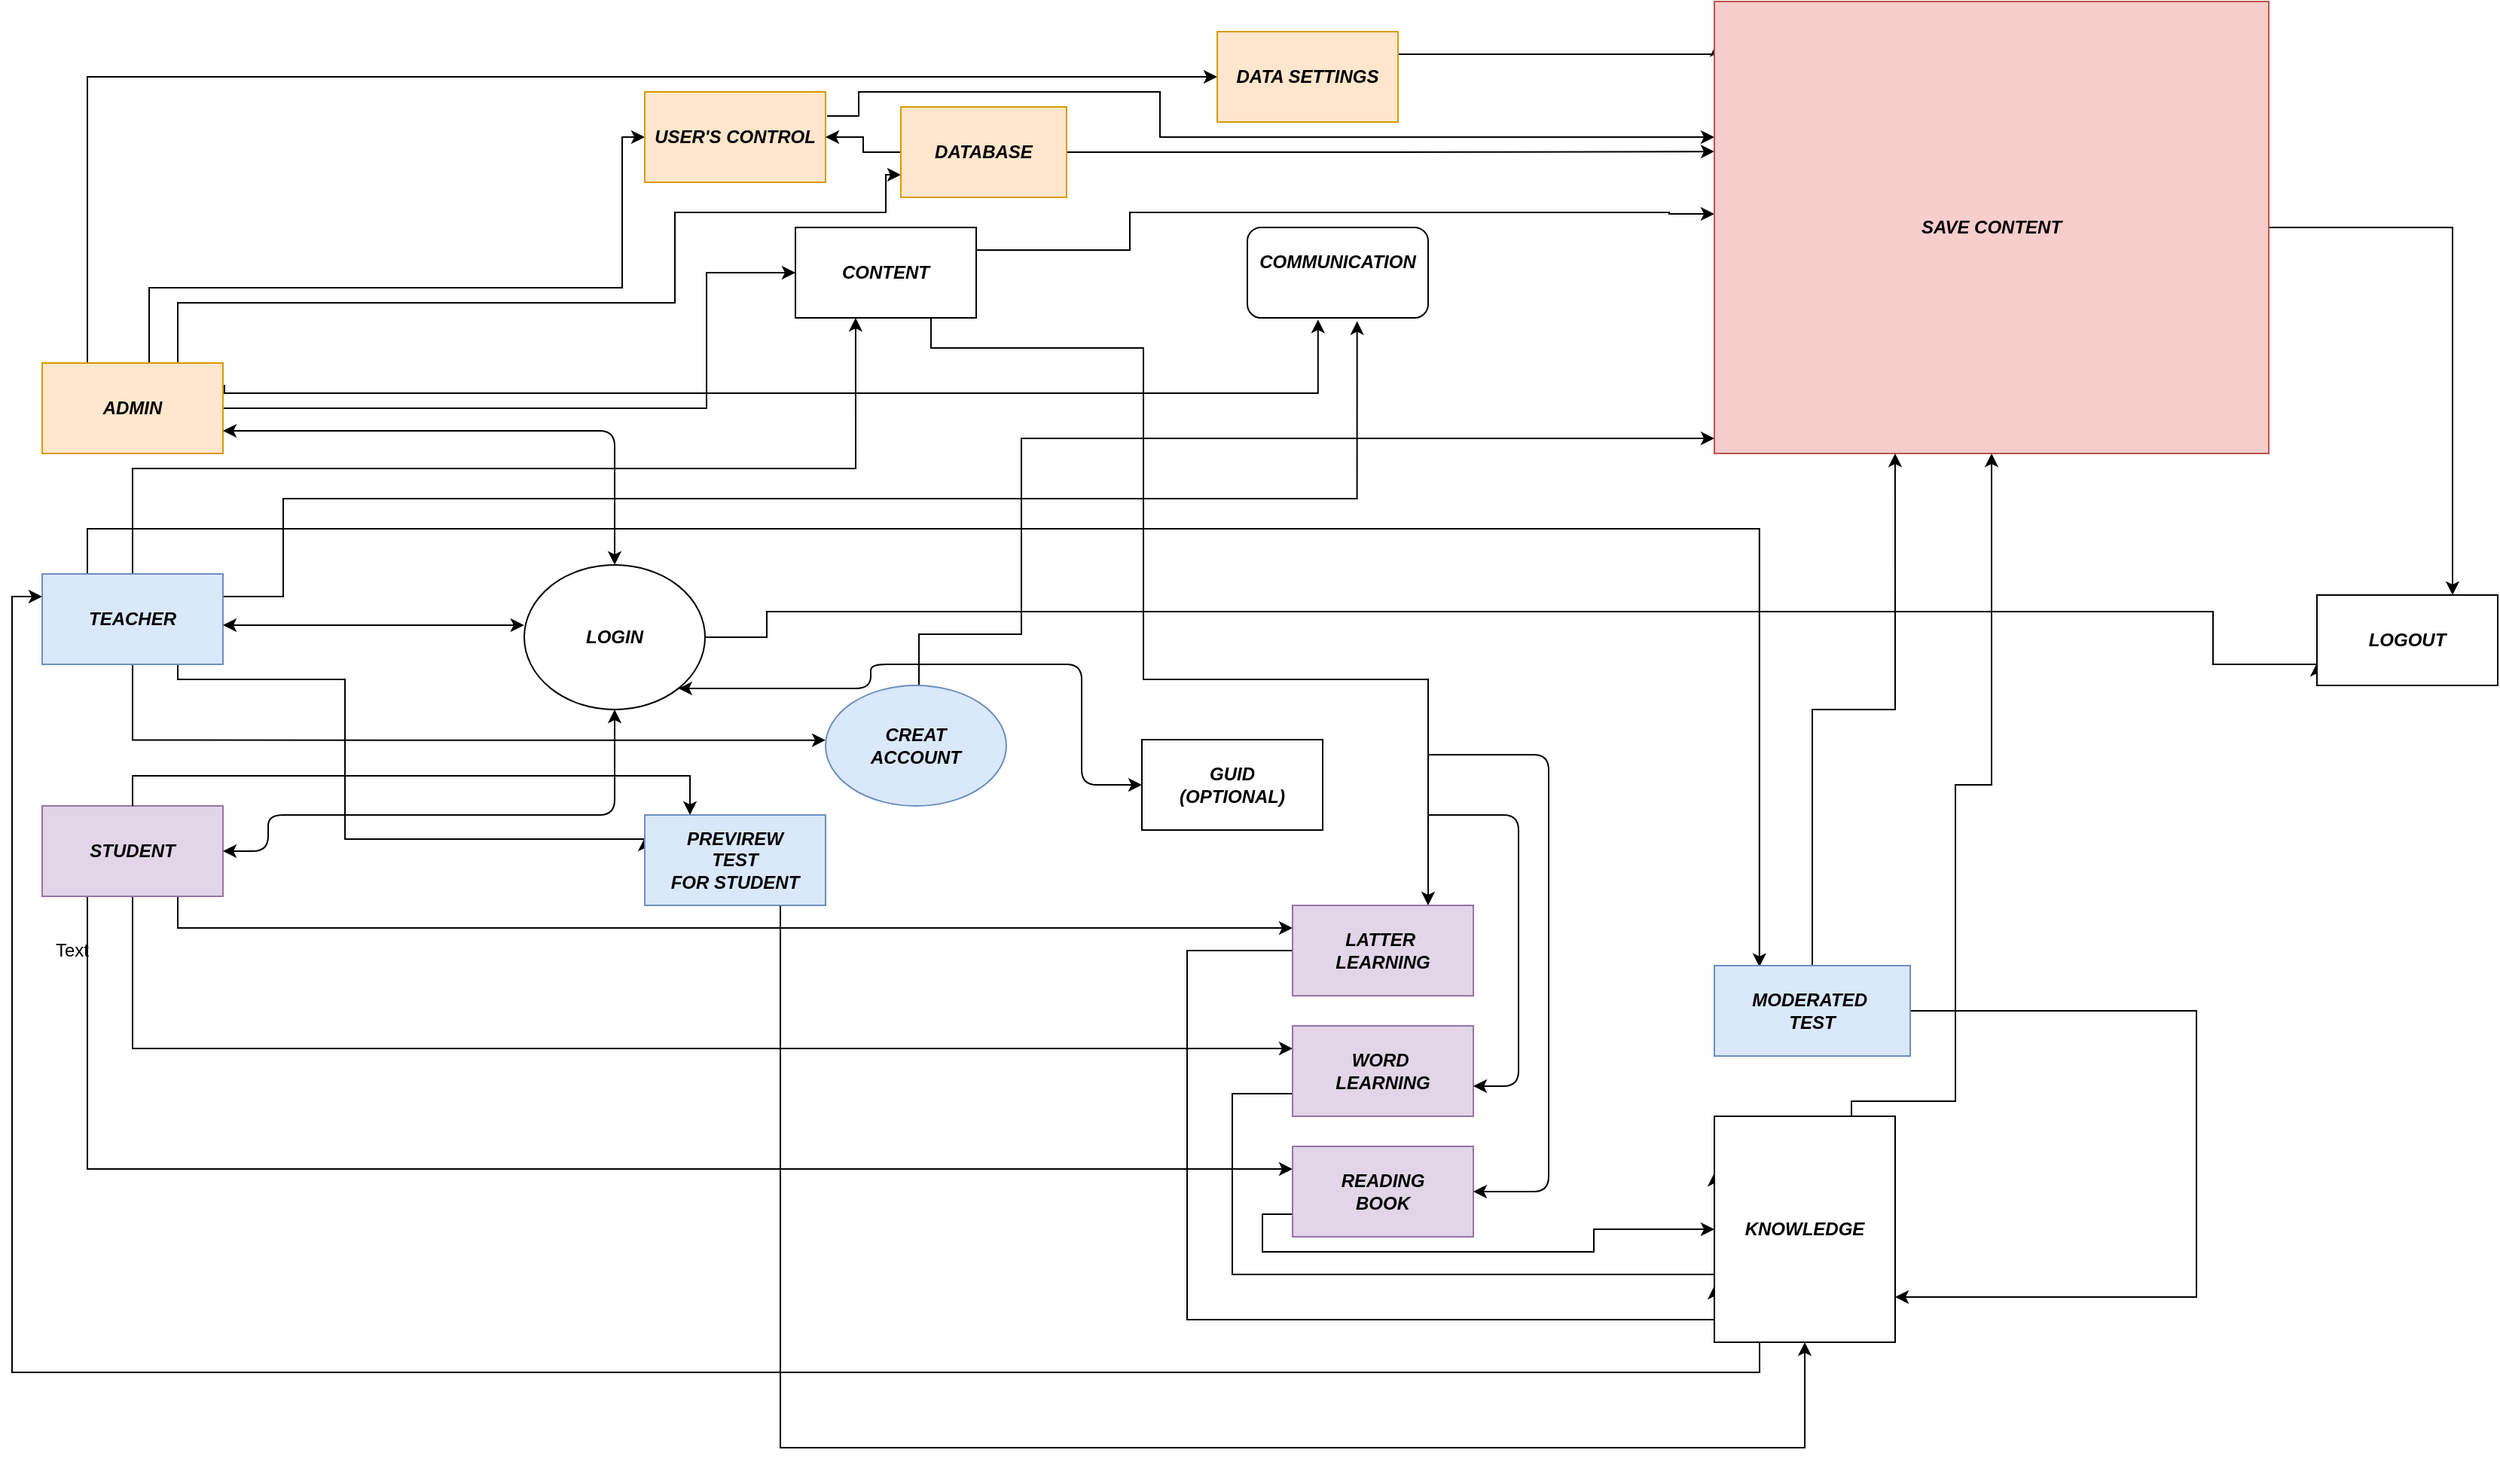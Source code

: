 <mxfile version="12.3.5" type="github" pages="1"><diagram id="ntycPJATI1XYCNnVm8p9" name="Page-1"><mxGraphModel dx="2064" dy="676" grid="1" gridSize="10" guides="1" tooltips="1" connect="1" arrows="1" fold="1" page="1" pageScale="1" pageWidth="827" pageHeight="1169" math="0" shadow="0"><root><mxCell id="0"/><mxCell id="1" parent="0"/><mxCell id="oW6cQdD4f-KFLSzA5Jtt-36" style="edgeStyle=orthogonalEdgeStyle;rounded=0;orthogonalLoop=1;jettySize=auto;html=1;entryX=0.333;entryY=1;entryDx=0;entryDy=0;entryPerimeter=0;" edge="1" parent="1" source="oW6cQdD4f-KFLSzA5Jtt-6" target="oW6cQdD4f-KFLSzA5Jtt-12"><mxGeometry relative="1" as="geometry"><Array as="points"><mxPoint x="-720" y="330"/><mxPoint x="-240" y="330"/></Array></mxGeometry></mxCell><mxCell id="oW6cQdD4f-KFLSzA5Jtt-41" style="edgeStyle=orthogonalEdgeStyle;rounded=0;orthogonalLoop=1;jettySize=auto;html=1;entryX=0;entryY=0.5;entryDx=0;entryDy=0;" edge="1" parent="1" source="oW6cQdD4f-KFLSzA5Jtt-6"><mxGeometry relative="1" as="geometry"><mxPoint x="-260" y="510.333" as="targetPoint"/><Array as="points"><mxPoint x="-720" y="510"/></Array></mxGeometry></mxCell><mxCell id="oW6cQdD4f-KFLSzA5Jtt-51" style="edgeStyle=orthogonalEdgeStyle;rounded=0;orthogonalLoop=1;jettySize=auto;html=1;exitX=1;exitY=0.25;exitDx=0;exitDy=0;entryX=0.607;entryY=1.037;entryDx=0;entryDy=0;entryPerimeter=0;" edge="1" parent="1" source="oW6cQdD4f-KFLSzA5Jtt-6" target="oW6cQdD4f-KFLSzA5Jtt-49"><mxGeometry relative="1" as="geometry"><Array as="points"><mxPoint x="-620" y="415"/><mxPoint x="-620" y="350"/><mxPoint x="93" y="350"/></Array></mxGeometry></mxCell><mxCell id="oW6cQdD4f-KFLSzA5Jtt-72" style="edgeStyle=orthogonalEdgeStyle;rounded=0;orthogonalLoop=1;jettySize=auto;html=1;exitX=0.75;exitY=1;exitDx=0;exitDy=0;entryX=0;entryY=0.25;entryDx=0;entryDy=0;" edge="1" parent="1" source="oW6cQdD4f-KFLSzA5Jtt-6" target="oW6cQdD4f-KFLSzA5Jtt-71"><mxGeometry relative="1" as="geometry"><Array as="points"><mxPoint x="-690" y="470"/><mxPoint x="-579" y="470"/><mxPoint x="-579" y="576"/></Array></mxGeometry></mxCell><mxCell id="oW6cQdD4f-KFLSzA5Jtt-81" style="edgeStyle=orthogonalEdgeStyle;rounded=0;orthogonalLoop=1;jettySize=auto;html=1;exitX=0.25;exitY=0;exitDx=0;exitDy=0;entryX=0.23;entryY=0.014;entryDx=0;entryDy=0;entryPerimeter=0;" edge="1" parent="1" source="oW6cQdD4f-KFLSzA5Jtt-6" target="oW6cQdD4f-KFLSzA5Jtt-74"><mxGeometry relative="1" as="geometry"><Array as="points"><mxPoint x="-750" y="370"/><mxPoint x="360" y="370"/></Array></mxGeometry></mxCell><mxCell id="oW6cQdD4f-KFLSzA5Jtt-6" value="&lt;i&gt;&lt;b&gt;TEACHER&lt;/b&gt;&lt;/i&gt;" style="rounded=0;whiteSpace=wrap;html=1;fillColor=#dae8fc;strokeColor=#6c8ebf;" vertex="1" parent="1"><mxGeometry x="-780" y="400" width="120" height="60" as="geometry"/></mxCell><mxCell id="oW6cQdD4f-KFLSzA5Jtt-21" style="edgeStyle=orthogonalEdgeStyle;rounded=0;orthogonalLoop=1;jettySize=auto;html=1;entryX=0;entryY=0.5;entryDx=0;entryDy=0;exitX=0;exitY=0.5;exitDx=0;exitDy=0;" edge="1" parent="1" source="oW6cQdD4f-KFLSzA5Jtt-11" target="oW6cQdD4f-KFLSzA5Jtt-12"><mxGeometry relative="1" as="geometry"><mxPoint x="-130" y="430" as="targetPoint"/><mxPoint x="-310" y="430" as="sourcePoint"/><Array as="points"><mxPoint x="-339" y="290"/><mxPoint x="-339" y="200"/></Array></mxGeometry></mxCell><mxCell id="oW6cQdD4f-KFLSzA5Jtt-25" style="edgeStyle=orthogonalEdgeStyle;rounded=0;orthogonalLoop=1;jettySize=auto;html=1;entryX=0;entryY=0.5;entryDx=0;entryDy=0;" edge="1" parent="1" source="oW6cQdD4f-KFLSzA5Jtt-11" target="oW6cQdD4f-KFLSzA5Jtt-23"><mxGeometry relative="1" as="geometry"><mxPoint x="-650" y="270" as="sourcePoint"/><Array as="points"><mxPoint x="-709" y="210"/><mxPoint x="-395" y="210"/><mxPoint x="-395" y="110"/></Array></mxGeometry></mxCell><mxCell id="oW6cQdD4f-KFLSzA5Jtt-28" style="edgeStyle=orthogonalEdgeStyle;rounded=0;orthogonalLoop=1;jettySize=auto;html=1;exitX=0.75;exitY=1;exitDx=0;exitDy=0;entryX=0;entryY=0.5;entryDx=0;entryDy=0;" edge="1" parent="1" source="oW6cQdD4f-KFLSzA5Jtt-11" target="oW6cQdD4f-KFLSzA5Jtt-22"><mxGeometry relative="1" as="geometry"><mxPoint x="-340" y="415.333" as="sourcePoint"/><Array as="points"><mxPoint x="-750" y="70"/></Array></mxGeometry></mxCell><mxCell id="oW6cQdD4f-KFLSzA5Jtt-39" style="edgeStyle=orthogonalEdgeStyle;rounded=0;orthogonalLoop=1;jettySize=auto;html=1;entryX=0;entryY=0.75;entryDx=0;entryDy=0;exitX=1;exitY=0.5;exitDx=0;exitDy=0;" edge="1" parent="1" source="oW6cQdD4f-KFLSzA5Jtt-43" target="oW6cQdD4f-KFLSzA5Jtt-37"><mxGeometry relative="1" as="geometry"><mxPoint x="-330" y="442" as="sourcePoint"/><Array as="points"><mxPoint x="-299" y="442"/><mxPoint x="-299" y="425"/><mxPoint x="661" y="425"/><mxPoint x="661" y="460"/></Array></mxGeometry></mxCell><mxCell id="oW6cQdD4f-KFLSzA5Jtt-55" style="edgeStyle=orthogonalEdgeStyle;rounded=0;orthogonalLoop=1;jettySize=auto;html=1;exitX=0.75;exitY=1;exitDx=0;exitDy=0;entryX=0;entryY=0.25;entryDx=0;entryDy=0;" edge="1" parent="1" source="oW6cQdD4f-KFLSzA5Jtt-10" target="oW6cQdD4f-KFLSzA5Jtt-52"><mxGeometry relative="1" as="geometry"/></mxCell><mxCell id="oW6cQdD4f-KFLSzA5Jtt-64" style="edgeStyle=orthogonalEdgeStyle;rounded=0;orthogonalLoop=1;jettySize=auto;html=1;exitX=0.5;exitY=1;exitDx=0;exitDy=0;entryX=0;entryY=0.25;entryDx=0;entryDy=0;" edge="1" parent="1" source="oW6cQdD4f-KFLSzA5Jtt-10" target="oW6cQdD4f-KFLSzA5Jtt-63"><mxGeometry relative="1" as="geometry"/></mxCell><mxCell id="oW6cQdD4f-KFLSzA5Jtt-66" style="edgeStyle=orthogonalEdgeStyle;rounded=0;orthogonalLoop=1;jettySize=auto;html=1;exitX=0.25;exitY=1;exitDx=0;exitDy=0;entryX=0;entryY=0.25;entryDx=0;entryDy=0;" edge="1" parent="1" source="oW6cQdD4f-KFLSzA5Jtt-10" target="oW6cQdD4f-KFLSzA5Jtt-65"><mxGeometry relative="1" as="geometry"/></mxCell><mxCell id="oW6cQdD4f-KFLSzA5Jtt-10" value="&lt;b&gt;&lt;i&gt;STUDENT&lt;/i&gt;&lt;/b&gt;" style="rounded=0;whiteSpace=wrap;html=1;fillColor=#e1d5e7;strokeColor=#9673a6;" vertex="1" parent="1"><mxGeometry x="-780" y="554" width="120" height="60" as="geometry"/></mxCell><mxCell id="oW6cQdD4f-KFLSzA5Jtt-35" style="edgeStyle=orthogonalEdgeStyle;rounded=0;orthogonalLoop=1;jettySize=auto;html=1;exitX=0.25;exitY=1;exitDx=0;exitDy=0;entryX=0;entryY=0.75;entryDx=0;entryDy=0;" edge="1" parent="1" source="oW6cQdD4f-KFLSzA5Jtt-11" target="oW6cQdD4f-KFLSzA5Jtt-31"><mxGeometry relative="1" as="geometry"><Array as="points"><mxPoint x="-690" y="220"/><mxPoint x="-360" y="220"/><mxPoint x="-360" y="160"/><mxPoint x="-220" y="160"/><mxPoint x="-220" y="135"/></Array></mxGeometry></mxCell><mxCell id="oW6cQdD4f-KFLSzA5Jtt-50" style="edgeStyle=orthogonalEdgeStyle;rounded=0;orthogonalLoop=1;jettySize=auto;html=1;exitX=0;exitY=0.75;exitDx=0;exitDy=0;entryX=0.391;entryY=1.018;entryDx=0;entryDy=0;entryPerimeter=0;" edge="1" parent="1" source="oW6cQdD4f-KFLSzA5Jtt-11" target="oW6cQdD4f-KFLSzA5Jtt-49"><mxGeometry relative="1" as="geometry"><Array as="points"><mxPoint x="-659" y="280"/><mxPoint x="67" y="280"/></Array></mxGeometry></mxCell><mxCell id="oW6cQdD4f-KFLSzA5Jtt-11" value="&lt;b&gt;&lt;i&gt;ADMIN&lt;/i&gt;&lt;/b&gt;" style="rounded=0;whiteSpace=wrap;html=1;direction=west;fillColor=#ffe6cc;strokeColor=#d79b00;" vertex="1" parent="1"><mxGeometry x="-780" y="260" width="120" height="60" as="geometry"/></mxCell><mxCell id="oW6cQdD4f-KFLSzA5Jtt-67" style="edgeStyle=orthogonalEdgeStyle;rounded=0;orthogonalLoop=1;jettySize=auto;html=1;exitX=0.75;exitY=1;exitDx=0;exitDy=0;entryX=0.75;entryY=0;entryDx=0;entryDy=0;" edge="1" parent="1" source="oW6cQdD4f-KFLSzA5Jtt-12" target="oW6cQdD4f-KFLSzA5Jtt-52"><mxGeometry relative="1" as="geometry"><Array as="points"><mxPoint x="-189" y="250"/><mxPoint x="-49" y="250"/><mxPoint x="-49" y="470"/><mxPoint x="141" y="470"/></Array></mxGeometry></mxCell><mxCell id="oW6cQdD4f-KFLSzA5Jtt-93" style="edgeStyle=orthogonalEdgeStyle;rounded=0;orthogonalLoop=1;jettySize=auto;html=1;exitX=1;exitY=0.25;exitDx=0;exitDy=0;" edge="1" parent="1" source="oW6cQdD4f-KFLSzA5Jtt-12"><mxGeometry relative="1" as="geometry"><mxPoint x="330" y="161" as="targetPoint"/><Array as="points"><mxPoint x="-58" y="185"/><mxPoint x="-58" y="160"/><mxPoint x="300" y="161"/></Array></mxGeometry></mxCell><mxCell id="oW6cQdD4f-KFLSzA5Jtt-12" value="&lt;b&gt;&lt;i&gt;CONTENT&lt;/i&gt;&lt;/b&gt;" style="rounded=0;whiteSpace=wrap;html=1;" vertex="1" parent="1"><mxGeometry x="-280" y="170" width="120" height="60" as="geometry"/></mxCell><mxCell id="oW6cQdD4f-KFLSzA5Jtt-19" value="Text" style="text;html=1;strokeColor=none;fillColor=none;align=center;verticalAlign=middle;whiteSpace=wrap;rounded=0;" vertex="1" parent="1"><mxGeometry x="-780" y="640" width="40" height="20" as="geometry"/></mxCell><mxCell id="oW6cQdD4f-KFLSzA5Jtt-20" style="edgeStyle=orthogonalEdgeStyle;rounded=0;orthogonalLoop=1;jettySize=auto;html=1;exitX=0.5;exitY=1;exitDx=0;exitDy=0;" edge="1" parent="1"><mxGeometry relative="1" as="geometry"><mxPoint x="-400" y="460.333" as="sourcePoint"/><mxPoint x="-400" y="460" as="targetPoint"/></mxGeometry></mxCell><mxCell id="oW6cQdD4f-KFLSzA5Jtt-88" style="edgeStyle=orthogonalEdgeStyle;rounded=0;orthogonalLoop=1;jettySize=auto;html=1;exitX=1;exitY=0.25;exitDx=0;exitDy=0;entryX=0.004;entryY=0.092;entryDx=0;entryDy=0;entryPerimeter=0;" edge="1" parent="1" source="oW6cQdD4f-KFLSzA5Jtt-22" target="oW6cQdD4f-KFLSzA5Jtt-87"><mxGeometry relative="1" as="geometry"><Array as="points"><mxPoint x="332" y="55"/></Array></mxGeometry></mxCell><mxCell id="oW6cQdD4f-KFLSzA5Jtt-22" value="&lt;b&gt;&lt;i&gt;DATA SETTINGS&lt;/i&gt;&lt;/b&gt;" style="rounded=0;whiteSpace=wrap;html=1;fillColor=#ffe6cc;strokeColor=#d79b00;" vertex="1" parent="1"><mxGeometry y="40" width="120" height="60" as="geometry"/></mxCell><mxCell id="oW6cQdD4f-KFLSzA5Jtt-91" style="edgeStyle=orthogonalEdgeStyle;rounded=0;orthogonalLoop=1;jettySize=auto;html=1;" edge="1" parent="1" target="oW6cQdD4f-KFLSzA5Jtt-87"><mxGeometry relative="1" as="geometry"><mxPoint x="-259" y="96" as="sourcePoint"/><mxPoint x="328" y="110" as="targetPoint"/><Array as="points"><mxPoint x="-238" y="96"/><mxPoint x="-238" y="80"/><mxPoint x="-38" y="80"/><mxPoint x="-38" y="110"/></Array></mxGeometry></mxCell><mxCell id="oW6cQdD4f-KFLSzA5Jtt-23" value="&lt;b&gt;&lt;i&gt;USER'S CONTROL&lt;/i&gt;&lt;/b&gt;" style="rounded=0;whiteSpace=wrap;html=1;fillColor=#ffe6cc;strokeColor=#d79b00;" vertex="1" parent="1"><mxGeometry x="-380" y="80" width="120" height="60" as="geometry"/></mxCell><mxCell id="oW6cQdD4f-KFLSzA5Jtt-92" value="" style="edgeStyle=orthogonalEdgeStyle;rounded=0;orthogonalLoop=1;jettySize=auto;html=1;" edge="1" parent="1" source="oW6cQdD4f-KFLSzA5Jtt-31" target="oW6cQdD4f-KFLSzA5Jtt-23"><mxGeometry relative="1" as="geometry"/></mxCell><mxCell id="oW6cQdD4f-KFLSzA5Jtt-95" style="edgeStyle=orthogonalEdgeStyle;rounded=0;orthogonalLoop=1;jettySize=auto;html=1;exitX=1;exitY=0.5;exitDx=0;exitDy=0;entryX=0;entryY=0.332;entryDx=0;entryDy=0;entryPerimeter=0;" edge="1" parent="1" source="oW6cQdD4f-KFLSzA5Jtt-31" target="oW6cQdD4f-KFLSzA5Jtt-87"><mxGeometry relative="1" as="geometry"><mxPoint x="320" y="119.667" as="targetPoint"/></mxGeometry></mxCell><mxCell id="oW6cQdD4f-KFLSzA5Jtt-31" value="&lt;b&gt;&lt;i&gt;DATABASE&lt;/i&gt;&lt;/b&gt;" style="rounded=0;whiteSpace=wrap;html=1;fillColor=#ffe6cc;strokeColor=#d79b00;" vertex="1" parent="1"><mxGeometry x="-210" y="90" width="110" height="60" as="geometry"/></mxCell><mxCell id="oW6cQdD4f-KFLSzA5Jtt-37" value="&lt;b&gt;&lt;i&gt;LOGOUT&lt;/i&gt;&lt;/b&gt;" style="rounded=0;whiteSpace=wrap;html=1;" vertex="1" parent="1"><mxGeometry x="730" y="414" width="120" height="60" as="geometry"/></mxCell><mxCell id="oW6cQdD4f-KFLSzA5Jtt-96" style="edgeStyle=orthogonalEdgeStyle;rounded=0;orthogonalLoop=1;jettySize=auto;html=1;exitX=0.5;exitY=0;exitDx=0;exitDy=0;" edge="1" parent="1" source="oW6cQdD4f-KFLSzA5Jtt-42" target="oW6cQdD4f-KFLSzA5Jtt-87"><mxGeometry relative="1" as="geometry"><mxPoint x="340" y="310" as="targetPoint"/><Array as="points"><mxPoint x="-198" y="474"/><mxPoint x="-198" y="440"/><mxPoint x="-130" y="440"/><mxPoint x="-130" y="310"/></Array></mxGeometry></mxCell><mxCell id="oW6cQdD4f-KFLSzA5Jtt-42" value="&lt;b style=&quot;white-space: normal&quot;&gt;&lt;i&gt;CREAT&lt;br&gt;ACCOUNT&lt;/i&gt;&lt;/b&gt;" style="ellipse;whiteSpace=wrap;html=1;fillColor=#dae8fc;strokeColor=#6c8ebf;" vertex="1" parent="1"><mxGeometry x="-260" y="474" width="120" height="80" as="geometry"/></mxCell><mxCell id="oW6cQdD4f-KFLSzA5Jtt-43" value="&lt;b style=&quot;white-space: normal&quot;&gt;&lt;i&gt;LOGIN&lt;/i&gt;&lt;/b&gt;" style="ellipse;whiteSpace=wrap;html=1;" vertex="1" parent="1"><mxGeometry x="-460" y="394" width="120" height="96" as="geometry"/></mxCell><mxCell id="oW6cQdD4f-KFLSzA5Jtt-45" value="&lt;b&gt;&lt;i&gt;GUID&lt;br&gt;(OPTIONAL)&lt;br&gt;&lt;/i&gt;&lt;/b&gt;" style="rounded=0;whiteSpace=wrap;html=1;" vertex="1" parent="1"><mxGeometry x="-50" y="510" width="120" height="60" as="geometry"/></mxCell><mxCell id="oW6cQdD4f-KFLSzA5Jtt-49" value="&lt;b&gt;&lt;i&gt;COMMUNICATION&lt;br&gt;&lt;br&gt;&lt;/i&gt;&lt;/b&gt;" style="rounded=1;whiteSpace=wrap;html=1;" vertex="1" parent="1"><mxGeometry x="20" y="170" width="120" height="60" as="geometry"/></mxCell><mxCell id="oW6cQdD4f-KFLSzA5Jtt-76" style="edgeStyle=orthogonalEdgeStyle;rounded=0;orthogonalLoop=1;jettySize=auto;html=1;exitX=0;exitY=0.5;exitDx=0;exitDy=0;entryX=0;entryY=0.75;entryDx=0;entryDy=0;" edge="1" parent="1" source="oW6cQdD4f-KFLSzA5Jtt-52" target="oW6cQdD4f-KFLSzA5Jtt-75"><mxGeometry relative="1" as="geometry"><Array as="points"><mxPoint x="-20" y="650"/><mxPoint x="-20" y="895"/></Array></mxGeometry></mxCell><mxCell id="oW6cQdD4f-KFLSzA5Jtt-52" value="&lt;b&gt;&lt;i&gt;LATTER&amp;nbsp;&lt;br&gt;LEARNING&lt;br&gt;&lt;/i&gt;&lt;/b&gt;" style="rounded=0;whiteSpace=wrap;html=1;fillColor=#e1d5e7;strokeColor=#9673a6;" vertex="1" parent="1"><mxGeometry x="50" y="620" width="120" height="60" as="geometry"/></mxCell><mxCell id="oW6cQdD4f-KFLSzA5Jtt-60" value="" style="endArrow=classic;startArrow=classic;html=1;edgeStyle=orthogonalEdgeStyle;entryX=0.5;entryY=1;entryDx=0;entryDy=0;exitX=1;exitY=0.5;exitDx=0;exitDy=0;" edge="1" parent="1" source="oW6cQdD4f-KFLSzA5Jtt-10" target="oW6cQdD4f-KFLSzA5Jtt-43"><mxGeometry width="50" height="50" relative="1" as="geometry"><mxPoint x="-790" y="750" as="sourcePoint"/><mxPoint x="-740" y="700" as="targetPoint"/><Array as="points"><mxPoint x="-630" y="584"/><mxPoint x="-630" y="560"/><mxPoint x="-400" y="560"/></Array></mxGeometry></mxCell><mxCell id="oW6cQdD4f-KFLSzA5Jtt-61" value="" style="endArrow=classic;startArrow=classic;html=1;entryX=-0.001;entryY=0.417;entryDx=0;entryDy=0;entryPerimeter=0;" edge="1" parent="1" target="oW6cQdD4f-KFLSzA5Jtt-43"><mxGeometry width="50" height="50" relative="1" as="geometry"><mxPoint x="-660" y="434" as="sourcePoint"/><mxPoint x="-530" y="400" as="targetPoint"/><Array as="points"><mxPoint x="-630" y="434"/></Array></mxGeometry></mxCell><mxCell id="oW6cQdD4f-KFLSzA5Jtt-62" value="" style="endArrow=classic;startArrow=classic;html=1;entryX=0.5;entryY=0;entryDx=0;entryDy=0;exitX=0;exitY=0.25;exitDx=0;exitDy=0;" edge="1" parent="1" source="oW6cQdD4f-KFLSzA5Jtt-11" target="oW6cQdD4f-KFLSzA5Jtt-43"><mxGeometry width="50" height="50" relative="1" as="geometry"><mxPoint x="-560" y="394" as="sourcePoint"/><mxPoint x="-510" y="344" as="targetPoint"/><Array as="points"><mxPoint x="-480" y="305"/><mxPoint x="-400" y="305"/></Array></mxGeometry></mxCell><mxCell id="oW6cQdD4f-KFLSzA5Jtt-77" style="edgeStyle=orthogonalEdgeStyle;rounded=0;orthogonalLoop=1;jettySize=auto;html=1;exitX=0;exitY=0.75;exitDx=0;exitDy=0;entryX=0;entryY=0.25;entryDx=0;entryDy=0;" edge="1" parent="1" source="oW6cQdD4f-KFLSzA5Jtt-63" target="oW6cQdD4f-KFLSzA5Jtt-75"><mxGeometry relative="1" as="geometry"><mxPoint x="-20" y="745.429" as="targetPoint"/><Array as="points"><mxPoint x="10" y="745"/><mxPoint x="10" y="865"/></Array></mxGeometry></mxCell><mxCell id="oW6cQdD4f-KFLSzA5Jtt-63" value="&lt;b&gt;&lt;i&gt;WORD&amp;nbsp;&lt;br&gt;LEARNING&lt;br&gt;&lt;/i&gt;&lt;/b&gt;" style="rounded=0;whiteSpace=wrap;html=1;fillColor=#e1d5e7;strokeColor=#9673a6;" vertex="1" parent="1"><mxGeometry x="50" y="700" width="120" height="60" as="geometry"/></mxCell><mxCell id="oW6cQdD4f-KFLSzA5Jtt-78" style="edgeStyle=orthogonalEdgeStyle;rounded=0;orthogonalLoop=1;jettySize=auto;html=1;exitX=0;exitY=0.75;exitDx=0;exitDy=0;entryX=0;entryY=0.5;entryDx=0;entryDy=0;" edge="1" parent="1" source="oW6cQdD4f-KFLSzA5Jtt-65" target="oW6cQdD4f-KFLSzA5Jtt-75"><mxGeometry relative="1" as="geometry"><mxPoint x="-20" y="825.429" as="targetPoint"/><Array as="points"><mxPoint x="30" y="825"/><mxPoint x="30" y="850"/><mxPoint x="250" y="850"/><mxPoint x="250" y="835"/></Array></mxGeometry></mxCell><mxCell id="oW6cQdD4f-KFLSzA5Jtt-65" value="&lt;b&gt;&lt;i&gt;READING&lt;br&gt;BOOK&lt;br&gt;&lt;/i&gt;&lt;/b&gt;" style="rounded=0;whiteSpace=wrap;html=1;fillColor=#e1d5e7;strokeColor=#9673a6;" vertex="1" parent="1"><mxGeometry x="50" y="780" width="120" height="60" as="geometry"/></mxCell><mxCell id="oW6cQdD4f-KFLSzA5Jtt-69" value="" style="endArrow=classic;html=1;" edge="1" parent="1"><mxGeometry width="50" height="50" relative="1" as="geometry"><mxPoint x="140" y="560" as="sourcePoint"/><mxPoint x="170" y="740" as="targetPoint"/><Array as="points"><mxPoint x="200" y="560"/><mxPoint x="200" y="650"/><mxPoint x="200" y="740"/></Array></mxGeometry></mxCell><mxCell id="oW6cQdD4f-KFLSzA5Jtt-70" value="" style="endArrow=classic;html=1;entryX=1;entryY=0.5;entryDx=0;entryDy=0;" edge="1" parent="1" target="oW6cQdD4f-KFLSzA5Jtt-65"><mxGeometry width="50" height="50" relative="1" as="geometry"><mxPoint x="140" y="520" as="sourcePoint"/><mxPoint x="220" y="810" as="targetPoint"/><Array as="points"><mxPoint x="220" y="520"/><mxPoint x="220" y="810"/></Array></mxGeometry></mxCell><mxCell id="oW6cQdD4f-KFLSzA5Jtt-73" style="edgeStyle=orthogonalEdgeStyle;rounded=0;orthogonalLoop=1;jettySize=auto;html=1;exitX=0.5;exitY=0;exitDx=0;exitDy=0;entryX=0.25;entryY=0;entryDx=0;entryDy=0;" edge="1" parent="1" source="oW6cQdD4f-KFLSzA5Jtt-10" target="oW6cQdD4f-KFLSzA5Jtt-71"><mxGeometry relative="1" as="geometry"><Array as="points"><mxPoint x="-720" y="534"/><mxPoint x="-350" y="534"/></Array></mxGeometry></mxCell><mxCell id="oW6cQdD4f-KFLSzA5Jtt-86" style="edgeStyle=orthogonalEdgeStyle;rounded=0;orthogonalLoop=1;jettySize=auto;html=1;exitX=0.75;exitY=1;exitDx=0;exitDy=0;entryX=0.5;entryY=1;entryDx=0;entryDy=0;" edge="1" parent="1" source="oW6cQdD4f-KFLSzA5Jtt-71" target="oW6cQdD4f-KFLSzA5Jtt-75"><mxGeometry relative="1" as="geometry"><Array as="points"><mxPoint x="-290" y="980"/><mxPoint x="390" y="980"/></Array></mxGeometry></mxCell><mxCell id="oW6cQdD4f-KFLSzA5Jtt-71" value="&lt;b&gt;&lt;i&gt;PREVIREW&lt;br&gt;TEST&lt;br&gt;FOR STUDENT&lt;br&gt;&lt;/i&gt;&lt;/b&gt;" style="rounded=0;whiteSpace=wrap;html=1;fillColor=#dae8fc;strokeColor=#6c8ebf;" vertex="1" parent="1"><mxGeometry x="-380" y="560" width="120" height="60" as="geometry"/></mxCell><mxCell id="oW6cQdD4f-KFLSzA5Jtt-98" style="edgeStyle=orthogonalEdgeStyle;rounded=0;orthogonalLoop=1;jettySize=auto;html=1;exitX=0.5;exitY=0;exitDx=0;exitDy=0;entryX=0.326;entryY=1;entryDx=0;entryDy=0;entryPerimeter=0;" edge="1" parent="1" source="oW6cQdD4f-KFLSzA5Jtt-74" target="oW6cQdD4f-KFLSzA5Jtt-87"><mxGeometry relative="1" as="geometry"/></mxCell><mxCell id="oW6cQdD4f-KFLSzA5Jtt-101" style="edgeStyle=orthogonalEdgeStyle;rounded=0;orthogonalLoop=1;jettySize=auto;html=1;exitX=1;exitY=0.5;exitDx=0;exitDy=0;" edge="1" parent="1" source="oW6cQdD4f-KFLSzA5Jtt-74"><mxGeometry relative="1" as="geometry"><mxPoint x="450" y="880" as="targetPoint"/><Array as="points"><mxPoint x="650" y="690"/><mxPoint x="650" y="880"/></Array></mxGeometry></mxCell><mxCell id="oW6cQdD4f-KFLSzA5Jtt-74" value="&lt;b&gt;&lt;i&gt;MODERATED&amp;nbsp;&lt;br&gt;TEST&lt;br&gt;&lt;/i&gt;&lt;/b&gt;" style="rounded=0;whiteSpace=wrap;html=1;fillColor=#dae8fc;strokeColor=#6c8ebf;" vertex="1" parent="1"><mxGeometry x="330" y="660" width="130" height="60" as="geometry"/></mxCell><mxCell id="oW6cQdD4f-KFLSzA5Jtt-80" style="edgeStyle=orthogonalEdgeStyle;rounded=0;orthogonalLoop=1;jettySize=auto;html=1;exitX=0.25;exitY=1;exitDx=0;exitDy=0;entryX=0;entryY=0.25;entryDx=0;entryDy=0;" edge="1" parent="1" source="oW6cQdD4f-KFLSzA5Jtt-75" target="oW6cQdD4f-KFLSzA5Jtt-6"><mxGeometry relative="1" as="geometry"/></mxCell><mxCell id="oW6cQdD4f-KFLSzA5Jtt-99" style="edgeStyle=orthogonalEdgeStyle;rounded=0;orthogonalLoop=1;jettySize=auto;html=1;exitX=0.75;exitY=0;exitDx=0;exitDy=0;entryX=0.5;entryY=1;entryDx=0;entryDy=0;" edge="1" parent="1" source="oW6cQdD4f-KFLSzA5Jtt-75" target="oW6cQdD4f-KFLSzA5Jtt-87"><mxGeometry relative="1" as="geometry"><mxPoint x="530" y="430" as="targetPoint"/><Array as="points"><mxPoint x="421" y="750"/><mxPoint x="490" y="750"/><mxPoint x="490" y="540"/><mxPoint x="514" y="540"/></Array></mxGeometry></mxCell><mxCell id="oW6cQdD4f-KFLSzA5Jtt-75" value="&lt;b&gt;&lt;i&gt;KNOWLEDGE&lt;br&gt;&lt;/i&gt;&lt;/b&gt;" style="rounded=0;whiteSpace=wrap;html=1;shadow=0;" vertex="1" parent="1"><mxGeometry x="330" y="760" width="120" height="150" as="geometry"/></mxCell><mxCell id="oW6cQdD4f-KFLSzA5Jtt-85" value="" style="endArrow=classic;startArrow=classic;html=1;entryX=0;entryY=0.5;entryDx=0;entryDy=0;exitX=1;exitY=1;exitDx=0;exitDy=0;" edge="1" parent="1" source="oW6cQdD4f-KFLSzA5Jtt-43" target="oW6cQdD4f-KFLSzA5Jtt-45"><mxGeometry width="50" height="50" relative="1" as="geometry"><mxPoint x="-120" y="579" as="sourcePoint"/><mxPoint x="-70" y="529" as="targetPoint"/><Array as="points"><mxPoint x="-230" y="476"/><mxPoint x="-230" y="460"/><mxPoint x="-90" y="460"/><mxPoint x="-90" y="540"/></Array></mxGeometry></mxCell><mxCell id="oW6cQdD4f-KFLSzA5Jtt-100" style="edgeStyle=orthogonalEdgeStyle;rounded=0;orthogonalLoop=1;jettySize=auto;html=1;entryX=0.75;entryY=0;entryDx=0;entryDy=0;" edge="1" parent="1" source="oW6cQdD4f-KFLSzA5Jtt-87" target="oW6cQdD4f-KFLSzA5Jtt-37"><mxGeometry relative="1" as="geometry"/></mxCell><mxCell id="oW6cQdD4f-KFLSzA5Jtt-87" value="&lt;b&gt;&lt;i&gt;SAVE CONTENT&lt;/i&gt;&lt;/b&gt;" style="rounded=0;whiteSpace=wrap;html=1;shadow=0;fillColor=#f8cecc;strokeColor=#b85450;" vertex="1" parent="1"><mxGeometry x="330" y="20" width="368" height="300" as="geometry"/></mxCell></root></mxGraphModel></diagram></mxfile>